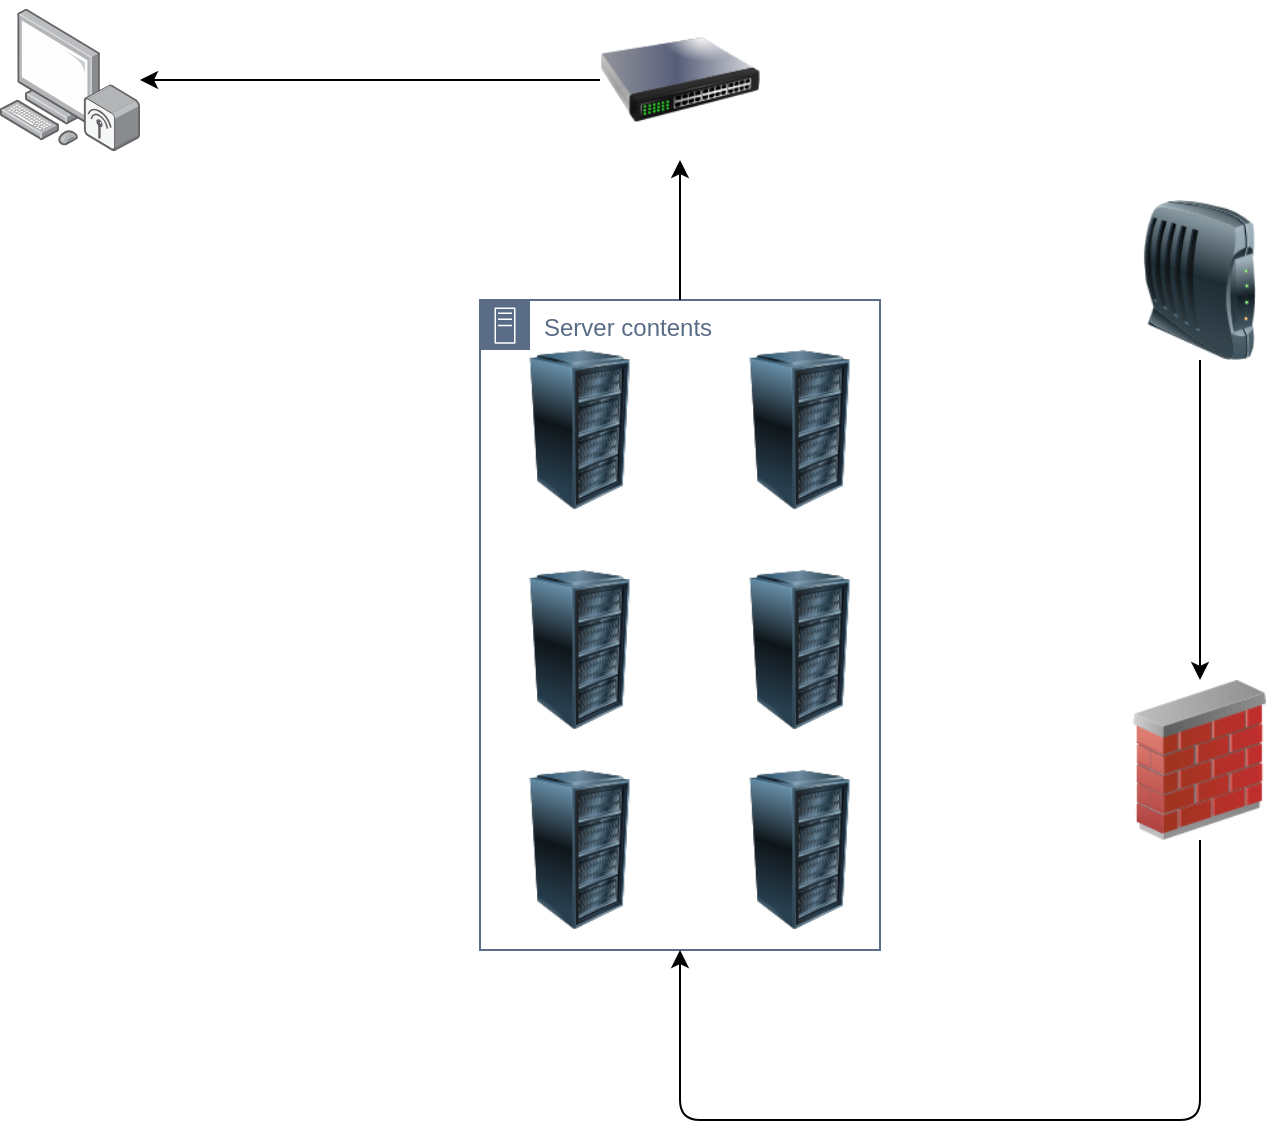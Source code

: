 <mxfile>
    <diagram id="8db2Q-60gApBgWkjVJ0n" name="페이지-1">
        <mxGraphModel dx="751" dy="549" grid="1" gridSize="10" guides="1" tooltips="1" connect="1" arrows="1" fold="1" page="1" pageScale="1" pageWidth="827" pageHeight="1169" math="0" shadow="0">
            <root>
                <mxCell id="0"/>
                <mxCell id="1" parent="0"/>
                <mxCell id="10" value="" style="group" parent="1" vertex="1" connectable="0">
                    <mxGeometry x="280" y="180" width="200" height="325" as="geometry"/>
                </mxCell>
                <mxCell id="2" value="" style="image;html=1;image=img/lib/clip_art/computers/Server_Rack_128x128.png" parent="10" vertex="1">
                    <mxGeometry x="10" y="25" width="80" height="80" as="geometry"/>
                </mxCell>
                <mxCell id="3" value="" style="image;html=1;image=img/lib/clip_art/computers/Server_Rack_128x128.png" parent="10" vertex="1">
                    <mxGeometry x="120" y="25" width="80" height="80" as="geometry"/>
                </mxCell>
                <mxCell id="5" value="" style="image;html=1;image=img/lib/clip_art/computers/Server_Rack_128x128.png" parent="10" vertex="1">
                    <mxGeometry x="10" y="135" width="80" height="80" as="geometry"/>
                </mxCell>
                <mxCell id="6" value="" style="image;html=1;image=img/lib/clip_art/computers/Server_Rack_128x128.png" parent="10" vertex="1">
                    <mxGeometry x="120" y="135" width="80" height="80" as="geometry"/>
                </mxCell>
                <mxCell id="7" value="" style="image;html=1;image=img/lib/clip_art/computers/Server_Rack_128x128.png" parent="10" vertex="1">
                    <mxGeometry x="10" y="235" width="80" height="80" as="geometry"/>
                </mxCell>
                <mxCell id="8" value="" style="image;html=1;image=img/lib/clip_art/computers/Server_Rack_128x128.png" parent="10" vertex="1">
                    <mxGeometry x="120" y="235" width="80" height="80" as="geometry"/>
                </mxCell>
                <mxCell id="9" value="Server contents" style="points=[[0,0],[0.25,0],[0.5,0],[0.75,0],[1,0],[1,0.25],[1,0.5],[1,0.75],[1,1],[0.75,1],[0.5,1],[0.25,1],[0,1],[0,0.75],[0,0.5],[0,0.25]];outlineConnect=0;gradientColor=none;html=1;whiteSpace=wrap;fontSize=12;fontStyle=0;container=1;pointerEvents=0;collapsible=0;recursiveResize=0;shape=mxgraph.aws4.group;grIcon=mxgraph.aws4.group_on_premise;strokeColor=#5A6C86;fillColor=none;verticalAlign=top;align=left;spacingLeft=30;fontColor=#5A6C86;dashed=0;" parent="10" vertex="1">
                    <mxGeometry width="200" height="325" as="geometry"/>
                </mxCell>
                <mxCell id="11" value="" style="points=[];aspect=fixed;html=1;align=center;shadow=0;dashed=0;image;image=img/lib/allied_telesis/computer_and_terminals/Personal_Computer_Wireless.svg;" parent="1" vertex="1">
                    <mxGeometry x="40" y="34.33" width="70" height="71.33" as="geometry"/>
                </mxCell>
                <mxCell id="13" style="edgeStyle=none;html=1;exitX=0;exitY=0.5;exitDx=0;exitDy=0;" parent="1" source="12" target="11" edge="1">
                    <mxGeometry relative="1" as="geometry">
                        <mxPoint x="160" y="210" as="targetPoint"/>
                        <mxPoint x="150" y="170" as="sourcePoint"/>
                    </mxGeometry>
                </mxCell>
                <mxCell id="14" style="edgeStyle=none;html=1;entryX=0.5;entryY=1;entryDx=0;entryDy=0;exitX=0.5;exitY=0;exitDx=0;exitDy=0;" parent="1" source="9" target="12" edge="1">
                    <mxGeometry relative="1" as="geometry">
                        <mxPoint x="460" y="160" as="sourcePoint"/>
                    </mxGeometry>
                </mxCell>
                <mxCell id="12" value="" style="image;html=1;image=img/lib/clip_art/networking/Switch_128x128.png" parent="1" vertex="1">
                    <mxGeometry x="340" y="30" width="80" height="80" as="geometry"/>
                </mxCell>
                <mxCell id="17" style="edgeStyle=none;html=1;exitX=0.5;exitY=1;exitDx=0;exitDy=0;entryX=0.5;entryY=1;entryDx=0;entryDy=0;" edge="1" parent="1" source="16" target="9">
                    <mxGeometry relative="1" as="geometry">
                        <Array as="points">
                            <mxPoint x="640" y="590"/>
                            <mxPoint x="380" y="590"/>
                        </Array>
                    </mxGeometry>
                </mxCell>
                <mxCell id="16" value="" style="image;html=1;image=img/lib/clip_art/networking/Firewall_02_128x128.png" parent="1" vertex="1">
                    <mxGeometry x="600" y="370" width="80" height="80" as="geometry"/>
                </mxCell>
                <mxCell id="20" style="edgeStyle=none;html=1;exitX=0.5;exitY=1;exitDx=0;exitDy=0;entryX=0.5;entryY=0;entryDx=0;entryDy=0;" edge="1" parent="1" source="19" target="16">
                    <mxGeometry relative="1" as="geometry"/>
                </mxCell>
                <mxCell id="19" value="" style="image;html=1;image=img/lib/clip_art/networking/Modem_128x128.png" vertex="1" parent="1">
                    <mxGeometry x="600" y="130" width="80" height="80" as="geometry"/>
                </mxCell>
            </root>
        </mxGraphModel>
    </diagram>
</mxfile>